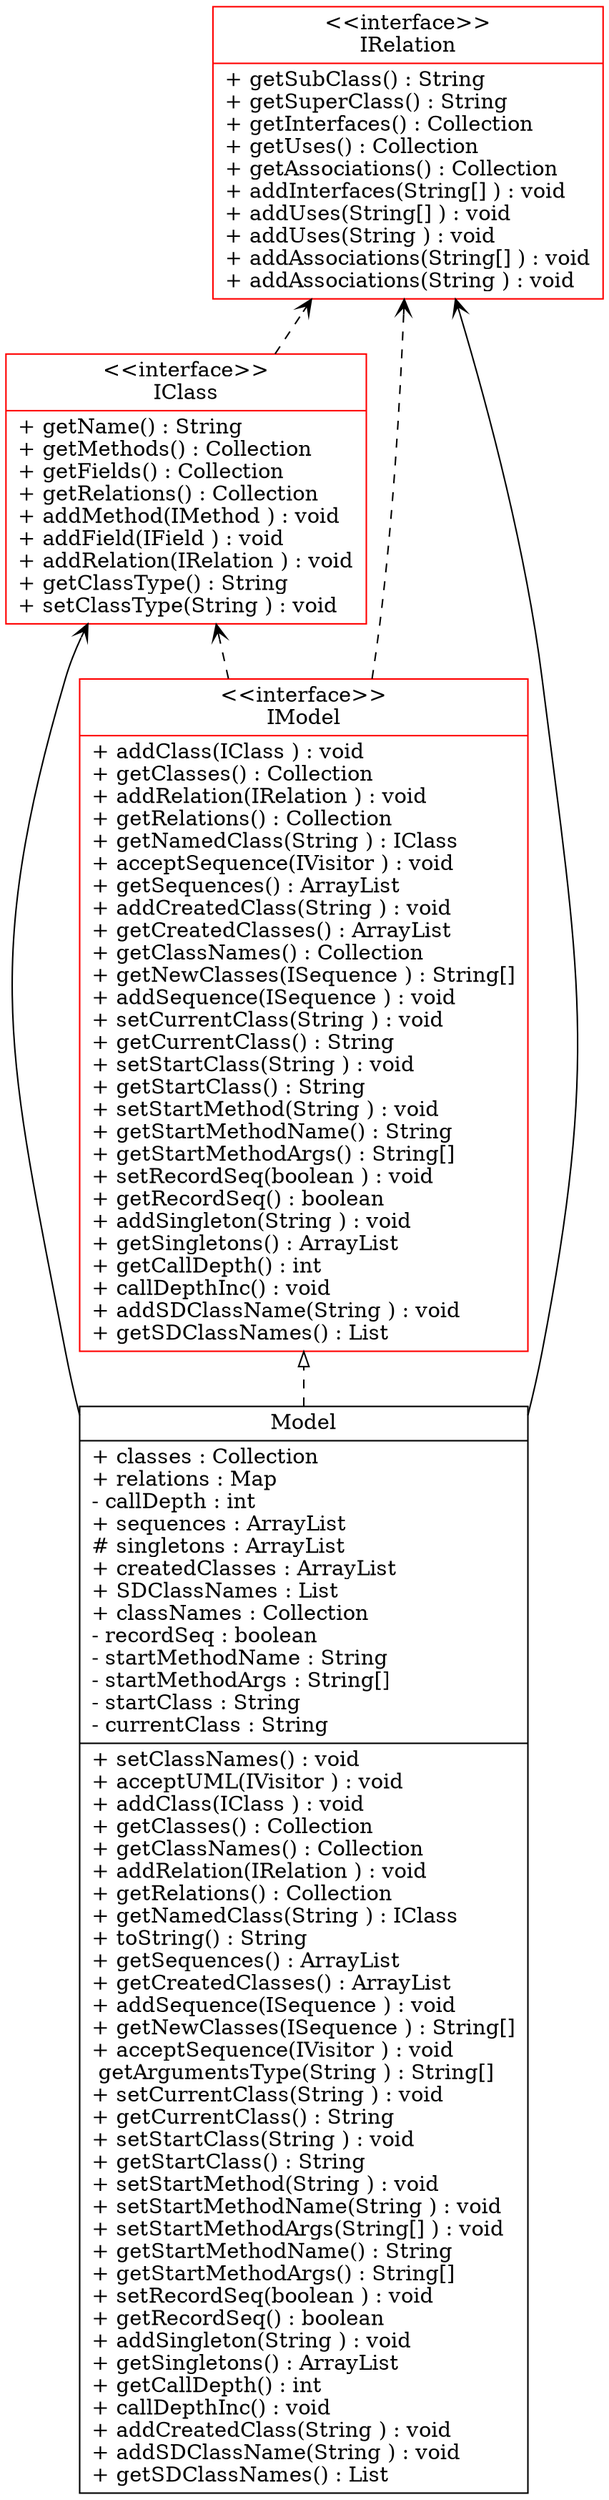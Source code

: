 digraph example { 
rankdir=BT;
Model [
shape="record",
label = "{Model| + classes : Collection\l+ relations : Map\l- callDepth : int\l+ sequences : ArrayList\l# singletons : ArrayList\l+ createdClasses : ArrayList\l+ SDClassNames : List\l+ classNames : Collection\l- recordSeq : boolean\l- startMethodName : String\l- startMethodArgs : String[]\l- startClass : String\l- currentClass : String\l|+ setClassNames() : void\l+ acceptUML(IVisitor ) : void\l+ addClass(IClass ) : void\l+ getClasses() : Collection\l+ getClassNames() : Collection\l+ addRelation(IRelation ) : void\l+ getRelations() : Collection\l+ getNamedClass(String ) : IClass\l+ toString() : String\l+ getSequences() : ArrayList\l+ getCreatedClasses() : ArrayList\l+ addSequence(ISequence ) : void\l+ getNewClasses(ISequence ) : String[]\l+ acceptSequence(IVisitor ) : void\l  getArgumentsType(String ) : String[]\l+ setCurrentClass(String ) : void\l+ getCurrentClass() : String\l+ setStartClass(String ) : void\l+ getStartClass() : String\l+ setStartMethod(String ) : void\l+ setStartMethodName(String ) : void\l+ setStartMethodArgs(String[] ) : void\l+ getStartMethodName() : String\l+ getStartMethodArgs() : String[]\l+ setRecordSeq(boolean ) : void\l+ getRecordSeq() : boolean\l+ addSingleton(String ) : void\l+ getSingletons() : ArrayList\l+ getCallDepth() : int\l+ callDepthInc() : void\l+ addCreatedClass(String ) : void\l+ addSDClassName(String ) : void\l+ getSDClassNames() : List\l}"
];

IModel [
shape="record",
color="red",label = "{\<\<interface\>\>\nIModel| + addClass(IClass ) : void\l+ getClasses() : Collection\l+ addRelation(IRelation ) : void\l+ getRelations() : Collection\l+ getNamedClass(String ) : IClass\l+ acceptSequence(IVisitor ) : void\l+ getSequences() : ArrayList\l+ addCreatedClass(String ) : void\l+ getCreatedClasses() : ArrayList\l+ getClassNames() : Collection\l+ getNewClasses(ISequence ) : String[]\l+ addSequence(ISequence ) : void\l+ setCurrentClass(String ) : void\l+ getCurrentClass() : String\l+ setStartClass(String ) : void\l+ getStartClass() : String\l+ setStartMethod(String ) : void\l+ getStartMethodName() : String\l+ getStartMethodArgs() : String[]\l+ setRecordSeq(boolean ) : void\l+ getRecordSeq() : boolean\l+ addSingleton(String ) : void\l+ getSingletons() : ArrayList\l+ getCallDepth() : int\l+ callDepthInc() : void\l+ addSDClassName(String ) : void\l+ getSDClassNames() : List\l}"
];

IClass [
shape="record",
color="red",label = "{\<\<interface\>\>\nIClass| + getName() : String\l+ getMethods() : Collection\l+ getFields() : Collection\l+ getRelations() : Collection\l+ addMethod(IMethod ) : void\l+ addField(IField ) : void\l+ addRelation(IRelation ) : void\l+ getClassType() : String\l+ setClassType(String ) : void\l}"
];

IRelation [
shape="record",
color="red",label = "{\<\<interface\>\>\nIRelation| + getSubClass() : String\l+ getSuperClass() : String\l+ getInterfaces() : Collection\l+ getUses() : Collection\l+ getAssociations() : Collection\l+ addInterfaces(String[] ) : void\l+ addUses(String[] ) : void\l+ addUses(String ) : void\l+ addAssociations(String[] ) : void\l+ addAssociations(String ) : void\l}"
];


IModel -> IClass [arrowhead = "vee", style = "dashed"];
IModel -> IRelation [arrowhead = "vee", style = "dashed"];
Model -> IModel [arrowhead="empty", style="dashed"];
Model -> IClass [arrowhead = "vee"];
Model -> IRelation [arrowhead = "vee"];
IClass -> IRelation [arrowhead = "vee", style = "dashed"];}